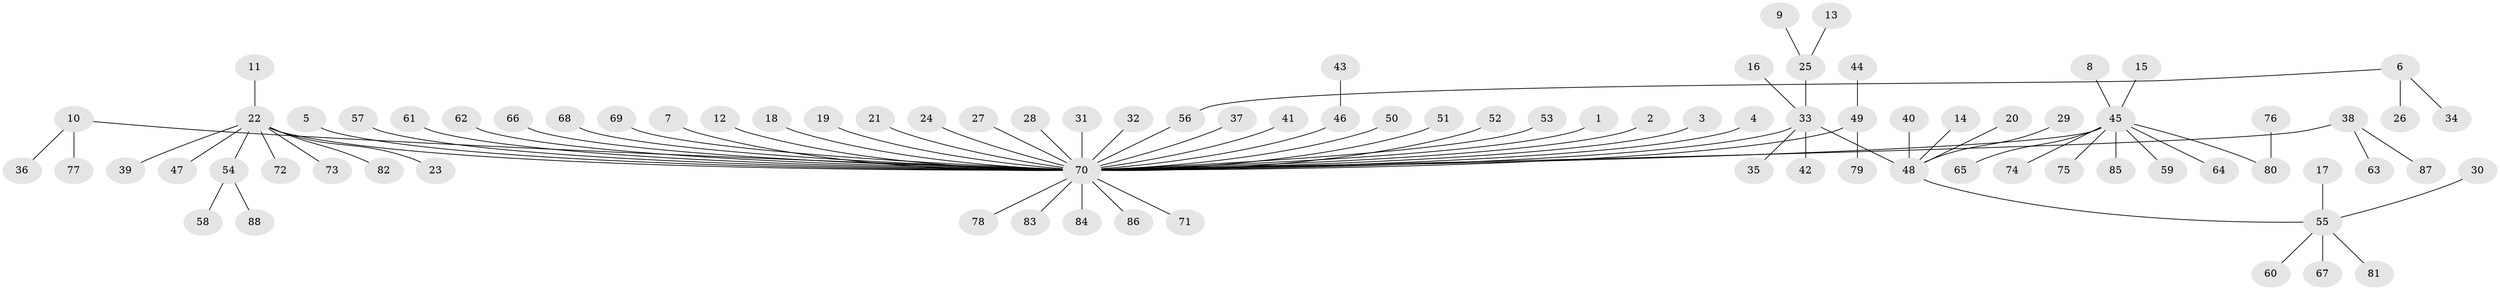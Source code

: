 // original degree distribution, {42: 0.006896551724137931, 1: 0.7310344827586207, 12: 0.006896551724137931, 2: 0.12413793103448276, 3: 0.04827586206896552, 11: 0.006896551724137931, 8: 0.013793103448275862, 5: 0.034482758620689655, 7: 0.006896551724137931, 4: 0.020689655172413793}
// Generated by graph-tools (version 1.1) at 2025/36/03/04/25 23:36:43]
// undirected, 88 vertices, 87 edges
graph export_dot {
  node [color=gray90,style=filled];
  1;
  2;
  3;
  4;
  5;
  6;
  7;
  8;
  9;
  10;
  11;
  12;
  13;
  14;
  15;
  16;
  17;
  18;
  19;
  20;
  21;
  22;
  23;
  24;
  25;
  26;
  27;
  28;
  29;
  30;
  31;
  32;
  33;
  34;
  35;
  36;
  37;
  38;
  39;
  40;
  41;
  42;
  43;
  44;
  45;
  46;
  47;
  48;
  49;
  50;
  51;
  52;
  53;
  54;
  55;
  56;
  57;
  58;
  59;
  60;
  61;
  62;
  63;
  64;
  65;
  66;
  67;
  68;
  69;
  70;
  71;
  72;
  73;
  74;
  75;
  76;
  77;
  78;
  79;
  80;
  81;
  82;
  83;
  84;
  85;
  86;
  87;
  88;
  1 -- 70 [weight=1.0];
  2 -- 70 [weight=1.0];
  3 -- 70 [weight=1.0];
  4 -- 70 [weight=1.0];
  5 -- 70 [weight=1.0];
  6 -- 26 [weight=1.0];
  6 -- 34 [weight=1.0];
  6 -- 56 [weight=1.0];
  7 -- 70 [weight=1.0];
  8 -- 45 [weight=1.0];
  9 -- 25 [weight=1.0];
  10 -- 36 [weight=1.0];
  10 -- 70 [weight=1.0];
  10 -- 77 [weight=1.0];
  11 -- 22 [weight=1.0];
  12 -- 70 [weight=1.0];
  13 -- 25 [weight=1.0];
  14 -- 48 [weight=1.0];
  15 -- 45 [weight=1.0];
  16 -- 33 [weight=1.0];
  17 -- 55 [weight=1.0];
  18 -- 70 [weight=1.0];
  19 -- 70 [weight=1.0];
  20 -- 48 [weight=1.0];
  21 -- 70 [weight=1.0];
  22 -- 23 [weight=1.0];
  22 -- 39 [weight=1.0];
  22 -- 47 [weight=1.0];
  22 -- 54 [weight=1.0];
  22 -- 70 [weight=1.0];
  22 -- 72 [weight=1.0];
  22 -- 73 [weight=1.0];
  22 -- 82 [weight=1.0];
  24 -- 70 [weight=1.0];
  25 -- 33 [weight=1.0];
  27 -- 70 [weight=1.0];
  28 -- 70 [weight=1.0];
  29 -- 48 [weight=1.0];
  30 -- 55 [weight=1.0];
  31 -- 70 [weight=1.0];
  32 -- 70 [weight=1.0];
  33 -- 35 [weight=1.0];
  33 -- 42 [weight=1.0];
  33 -- 48 [weight=1.0];
  33 -- 70 [weight=1.0];
  37 -- 70 [weight=1.0];
  38 -- 63 [weight=1.0];
  38 -- 70 [weight=1.0];
  38 -- 87 [weight=1.0];
  40 -- 48 [weight=1.0];
  41 -- 70 [weight=1.0];
  43 -- 46 [weight=1.0];
  44 -- 49 [weight=1.0];
  45 -- 59 [weight=1.0];
  45 -- 64 [weight=1.0];
  45 -- 65 [weight=1.0];
  45 -- 70 [weight=1.0];
  45 -- 74 [weight=1.0];
  45 -- 75 [weight=1.0];
  45 -- 80 [weight=1.0];
  45 -- 85 [weight=1.0];
  46 -- 70 [weight=1.0];
  48 -- 55 [weight=1.0];
  49 -- 70 [weight=1.0];
  49 -- 79 [weight=1.0];
  50 -- 70 [weight=1.0];
  51 -- 70 [weight=1.0];
  52 -- 70 [weight=1.0];
  53 -- 70 [weight=1.0];
  54 -- 58 [weight=1.0];
  54 -- 88 [weight=1.0];
  55 -- 60 [weight=1.0];
  55 -- 67 [weight=1.0];
  55 -- 81 [weight=1.0];
  56 -- 70 [weight=1.0];
  57 -- 70 [weight=1.0];
  61 -- 70 [weight=1.0];
  62 -- 70 [weight=1.0];
  66 -- 70 [weight=1.0];
  68 -- 70 [weight=1.0];
  69 -- 70 [weight=1.0];
  70 -- 71 [weight=1.0];
  70 -- 78 [weight=1.0];
  70 -- 83 [weight=1.0];
  70 -- 84 [weight=1.0];
  70 -- 86 [weight=1.0];
  76 -- 80 [weight=1.0];
}
